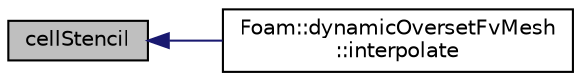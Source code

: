 digraph "cellStencil"
{
  bgcolor="transparent";
  edge [fontname="Helvetica",fontsize="10",labelfontname="Helvetica",labelfontsize="10"];
  node [fontname="Helvetica",fontsize="10",shape=record];
  rankdir="LR";
  Node1 [label="cellStencil",height=0.2,width=0.4,color="black", fillcolor="grey75", style="filled" fontcolor="black"];
  Node1 -> Node2 [dir="back",color="midnightblue",fontsize="10",style="solid",fontname="Helvetica"];
  Node2 [label="Foam::dynamicOversetFvMesh\l::interpolate",height=0.2,width=0.4,color="black",URL="$classFoam_1_1dynamicOversetFvMesh.html#a4061494ccfa8c2a359ff0cf27e8156aa",tooltip="Explicit interpolation of acceptor cells from donor cells. "];
}
